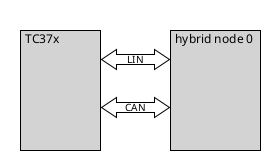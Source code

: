 @startwire
* TC37x [80x120] #lightgray
--
move(50,0)
* hybrid_node_0 [90x120] #lightgray

TC37x(100%, 20%) <=> hybrid_node_0 : LIN
TC37x(100%, 60%) <=> hybrid_node_0 : CAN
@endwire
